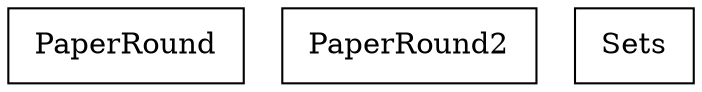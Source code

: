 digraph {
PaperRound [ label=" PaperRound " shape= box ]
PaperRound2 [ label=" PaperRound2 " shape= box ]
Sets [ label=" Sets " shape= box ]

}
